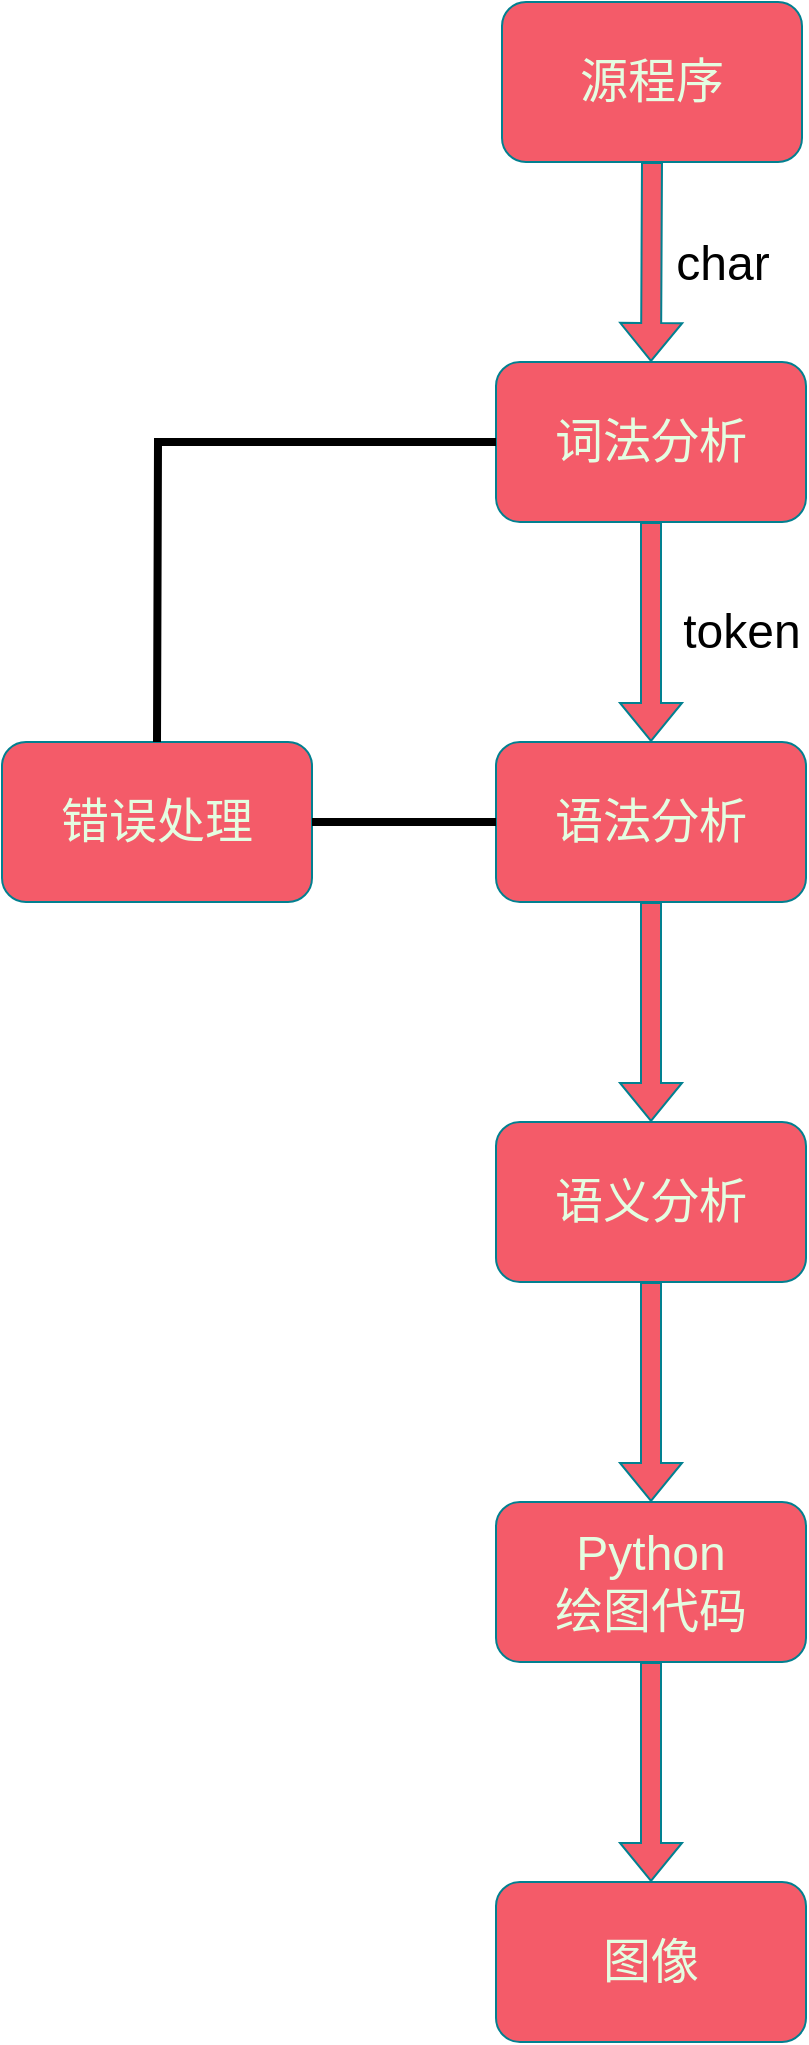 <mxfile version="20.3.0" type="device"><diagram id="kyrokB6fN_9NXO3x7CgV" name="第 1 页"><mxGraphModel dx="1038" dy="641" grid="1" gridSize="10" guides="1" tooltips="1" connect="1" arrows="1" fold="1" page="1" pageScale="1" pageWidth="1169" pageHeight="1654" background="#FFFFFF" math="0" shadow="0"><root><mxCell id="0"/><mxCell id="1" parent="0"/><mxCell id="S3jD37mJi5U-zQyi7r7v-1" value="&lt;font style=&quot;font-size: 24px;&quot;&gt;源程序&lt;/font&gt;" style="rounded=1;whiteSpace=wrap;html=1;fillColor=#F45B69;strokeColor=#028090;fontColor=#E4FDE1;" parent="1" vertex="1"><mxGeometry x="510" y="317" width="150" height="80" as="geometry"/></mxCell><mxCell id="S3jD37mJi5U-zQyi7r7v-2" value="&lt;font style=&quot;font-size: 24px;&quot;&gt;词法分析&lt;br&gt;&lt;/font&gt;" style="rounded=1;whiteSpace=wrap;html=1;strokeColor=#028090;fontColor=#E4FDE1;fillColor=#F45B69;" parent="1" vertex="1"><mxGeometry x="507" y="497" width="155" height="80" as="geometry"/></mxCell><mxCell id="S3jD37mJi5U-zQyi7r7v-3" value="&lt;font style=&quot;font-size: 24px;&quot;&gt;语法分析&lt;br&gt;&lt;/font&gt;" style="rounded=1;whiteSpace=wrap;html=1;strokeColor=#028090;fontColor=#E4FDE1;fillColor=#F45B69;" parent="1" vertex="1"><mxGeometry x="507" y="687" width="155" height="80" as="geometry"/></mxCell><mxCell id="S3jD37mJi5U-zQyi7r7v-4" value="&lt;font style=&quot;font-size: 24px;&quot;&gt;语义分析&lt;/font&gt;" style="rounded=1;whiteSpace=wrap;html=1;strokeColor=#028090;fontColor=#E4FDE1;fillColor=#F45B69;" parent="1" vertex="1"><mxGeometry x="507" y="877" width="155" height="80" as="geometry"/></mxCell><mxCell id="S3jD37mJi5U-zQyi7r7v-5" value="" style="shape=flexArrow;endArrow=classic;html=1;rounded=0;strokeColor=#028090;fontSize=24;fontColor=#E4FDE1;fillColor=#F45B69;exitX=0.5;exitY=1;exitDx=0;exitDy=0;entryX=0.5;entryY=0;entryDx=0;entryDy=0;" parent="1" source="S3jD37mJi5U-zQyi7r7v-1" target="S3jD37mJi5U-zQyi7r7v-2" edge="1"><mxGeometry width="50" height="50" relative="1" as="geometry"><mxPoint x="500" y="567" as="sourcePoint"/><mxPoint x="550" y="517" as="targetPoint"/></mxGeometry></mxCell><mxCell id="S3jD37mJi5U-zQyi7r7v-6" value="char" style="edgeLabel;html=1;align=center;verticalAlign=middle;resizable=0;points=[];fontSize=24;fontColor=#000000;labelBackgroundColor=none;" parent="S3jD37mJi5U-zQyi7r7v-5" vertex="1" connectable="0"><mxGeometry x="-0.393" y="-3" relative="1" as="geometry"><mxPoint x="38" y="20" as="offset"/></mxGeometry></mxCell><mxCell id="S3jD37mJi5U-zQyi7r7v-7" value="" style="shape=flexArrow;endArrow=classic;html=1;rounded=0;strokeColor=#028090;fontSize=24;fontColor=#00FFFF;fillColor=#F45B69;exitX=0.5;exitY=1;exitDx=0;exitDy=0;entryX=0.5;entryY=0;entryDx=0;entryDy=0;" parent="1" source="S3jD37mJi5U-zQyi7r7v-2" target="S3jD37mJi5U-zQyi7r7v-3" edge="1"><mxGeometry width="50" height="50" relative="1" as="geometry"><mxPoint x="420" y="687" as="sourcePoint"/><mxPoint x="470" y="637" as="targetPoint"/></mxGeometry></mxCell><mxCell id="S3jD37mJi5U-zQyi7r7v-8" value="token" style="text;html=1;strokeColor=none;fillColor=none;align=center;verticalAlign=middle;whiteSpace=wrap;rounded=0;labelBackgroundColor=none;fontSize=24;fontColor=#000000;" parent="1" vertex="1"><mxGeometry x="600" y="617" width="60" height="30" as="geometry"/></mxCell><mxCell id="S3jD37mJi5U-zQyi7r7v-9" value="&lt;font style=&quot;font-size: 24px;&quot;&gt;Python&lt;br&gt;绘图代码&lt;/font&gt;" style="rounded=1;whiteSpace=wrap;html=1;strokeColor=#028090;fontColor=#E4FDE1;fillColor=#F45B69;" parent="1" vertex="1"><mxGeometry x="507" y="1067" width="155" height="80" as="geometry"/></mxCell><mxCell id="S3jD37mJi5U-zQyi7r7v-10" value="&lt;span style=&quot;font-size: 24px;&quot;&gt;图像&lt;/span&gt;" style="rounded=1;whiteSpace=wrap;html=1;strokeColor=#028090;fontColor=#E4FDE1;fillColor=#F45B69;" parent="1" vertex="1"><mxGeometry x="507" y="1257" width="155" height="80" as="geometry"/></mxCell><mxCell id="S3jD37mJi5U-zQyi7r7v-11" value="" style="shape=flexArrow;endArrow=classic;html=1;rounded=0;strokeColor=#028090;fontSize=24;fontColor=#00FFFF;fillColor=#F45B69;exitX=0.5;exitY=1;exitDx=0;exitDy=0;entryX=0.5;entryY=0;entryDx=0;entryDy=0;" parent="1" source="S3jD37mJi5U-zQyi7r7v-3" target="S3jD37mJi5U-zQyi7r7v-4" edge="1"><mxGeometry width="50" height="50" relative="1" as="geometry"><mxPoint x="440" y="877" as="sourcePoint"/><mxPoint x="490" y="827" as="targetPoint"/></mxGeometry></mxCell><mxCell id="S3jD37mJi5U-zQyi7r7v-12" value="" style="shape=flexArrow;endArrow=classic;html=1;rounded=0;strokeColor=#028090;fontSize=24;fontColor=#00FFFF;fillColor=#F45B69;exitX=0.5;exitY=1;exitDx=0;exitDy=0;entryX=0.5;entryY=0;entryDx=0;entryDy=0;" parent="1" source="S3jD37mJi5U-zQyi7r7v-4" target="S3jD37mJi5U-zQyi7r7v-9" edge="1"><mxGeometry width="50" height="50" relative="1" as="geometry"><mxPoint x="340" y="1107" as="sourcePoint"/><mxPoint x="390" y="1057" as="targetPoint"/></mxGeometry></mxCell><mxCell id="S3jD37mJi5U-zQyi7r7v-13" value="" style="shape=flexArrow;endArrow=classic;html=1;rounded=0;strokeColor=#028090;fontSize=24;fontColor=#00FFFF;fillColor=#F45B69;exitX=0.5;exitY=1;exitDx=0;exitDy=0;entryX=0.5;entryY=0;entryDx=0;entryDy=0;" parent="1" source="S3jD37mJi5U-zQyi7r7v-9" target="S3jD37mJi5U-zQyi7r7v-10" edge="1"><mxGeometry width="50" height="50" relative="1" as="geometry"><mxPoint x="360" y="1297" as="sourcePoint"/><mxPoint x="410" y="1247" as="targetPoint"/></mxGeometry></mxCell><mxCell id="S3jD37mJi5U-zQyi7r7v-15" value="&lt;font style=&quot;font-size: 24px;&quot;&gt;错误处理&lt;/font&gt;" style="rounded=1;whiteSpace=wrap;html=1;strokeColor=#028090;fontColor=#E4FDE1;fillColor=#F45B69;" parent="1" vertex="1"><mxGeometry x="260" y="687" width="155" height="80" as="geometry"/></mxCell><mxCell id="S3jD37mJi5U-zQyi7r7v-16" value="" style="endArrow=none;html=1;rounded=0;strokeColor=#000000;fontSize=24;fontColor=#00FFFF;fillColor=#ffcccc;exitX=0.5;exitY=0;exitDx=0;exitDy=0;entryX=0;entryY=0.5;entryDx=0;entryDy=0;strokeWidth=4;" parent="1" source="S3jD37mJi5U-zQyi7r7v-15" target="S3jD37mJi5U-zQyi7r7v-2" edge="1"><mxGeometry width="50" height="50" relative="1" as="geometry"><mxPoint x="350" y="670" as="sourcePoint"/><mxPoint x="520" y="400" as="targetPoint"/><Array as="points"><mxPoint x="338" y="537"/></Array></mxGeometry></mxCell><mxCell id="S3jD37mJi5U-zQyi7r7v-17" value="" style="endArrow=none;html=1;rounded=0;strokeColor=#000000;strokeWidth=4;fontSize=24;fontColor=#00FFFF;fillColor=#F45B69;entryX=0;entryY=0.5;entryDx=0;entryDy=0;exitX=1;exitY=0.5;exitDx=0;exitDy=0;" parent="1" source="S3jD37mJi5U-zQyi7r7v-15" target="S3jD37mJi5U-zQyi7r7v-3" edge="1"><mxGeometry width="50" height="50" relative="1" as="geometry"><mxPoint x="410" y="730" as="sourcePoint"/><mxPoint x="360" y="940" as="targetPoint"/><Array as="points"/></mxGeometry></mxCell></root></mxGraphModel></diagram></mxfile>